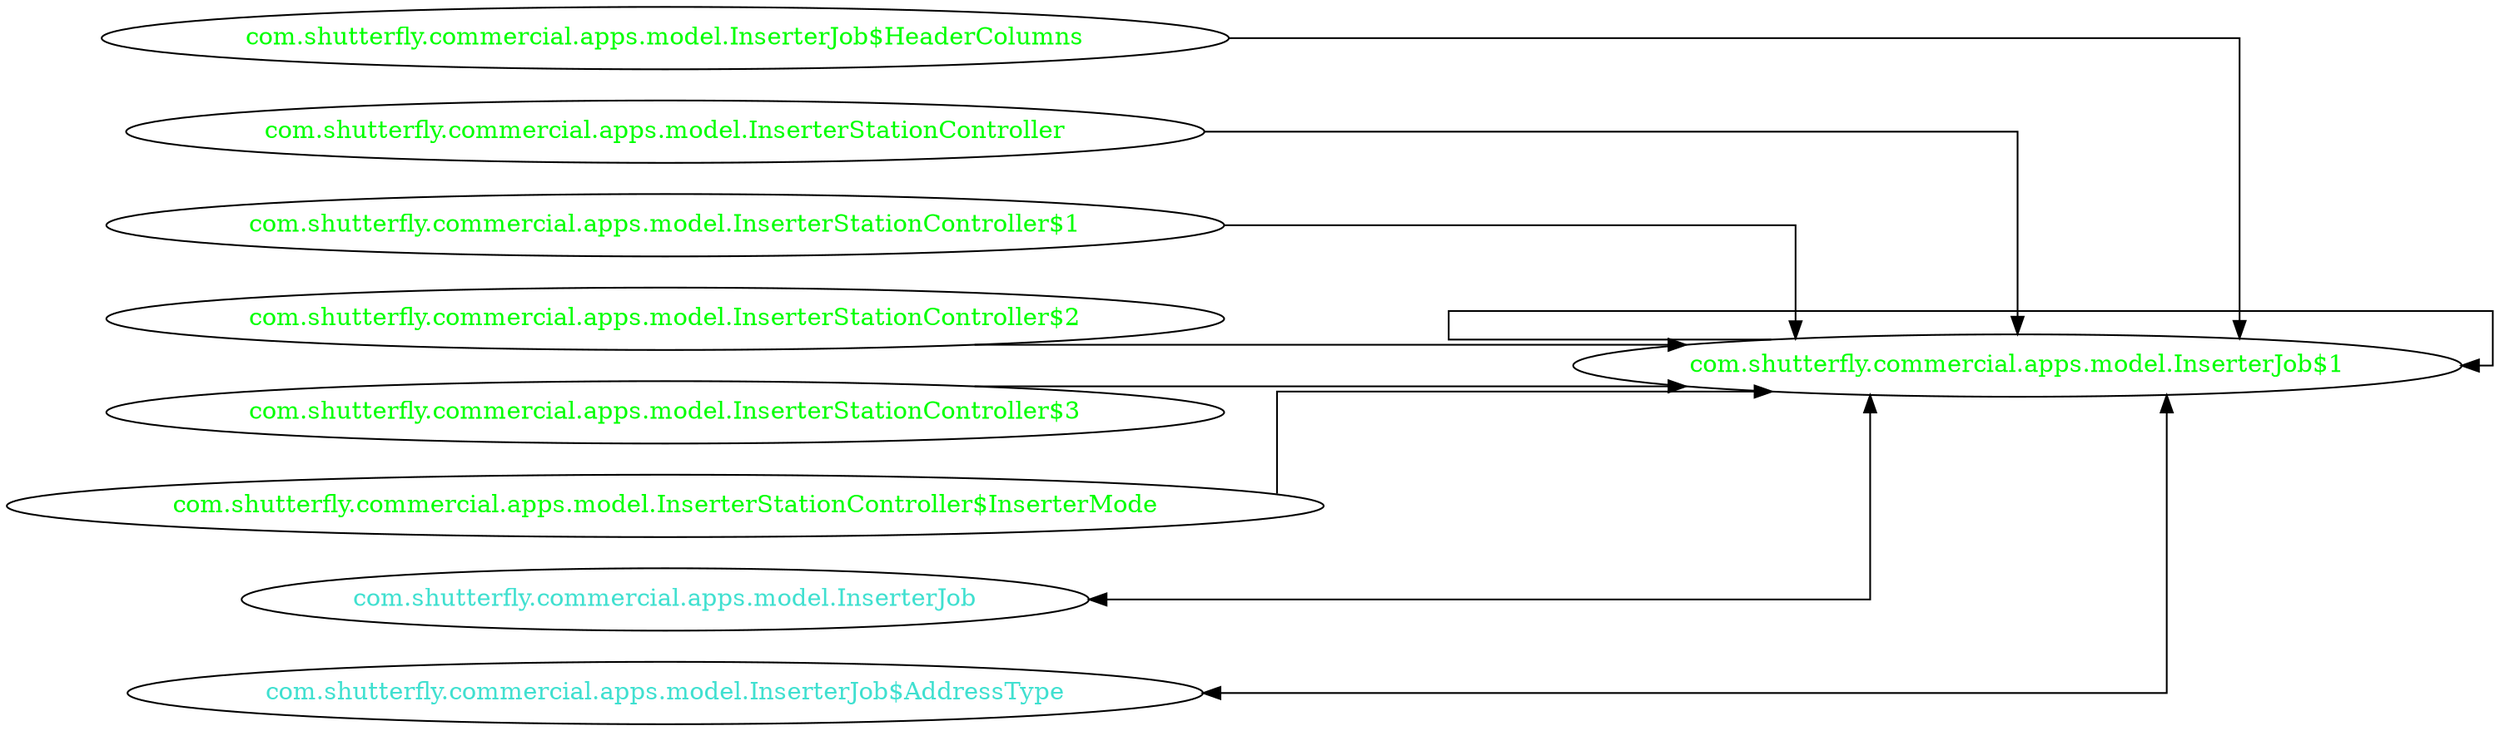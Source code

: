 digraph dependencyGraph {
 concentrate=true;
 ranksep="2.0";
 rankdir="LR"; 
 splines="ortho";
"com.shutterfly.commercial.apps.model.InserterJob$1" [fontcolor="red"];
"com.shutterfly.commercial.apps.model.InserterJob$1" [ fontcolor="green" ];
"com.shutterfly.commercial.apps.model.InserterJob$1"->"com.shutterfly.commercial.apps.model.InserterJob$1";
"com.shutterfly.commercial.apps.model.InserterJob$HeaderColumns" [ fontcolor="green" ];
"com.shutterfly.commercial.apps.model.InserterJob$HeaderColumns"->"com.shutterfly.commercial.apps.model.InserterJob$1";
"com.shutterfly.commercial.apps.model.InserterStationController" [ fontcolor="green" ];
"com.shutterfly.commercial.apps.model.InserterStationController"->"com.shutterfly.commercial.apps.model.InserterJob$1";
"com.shutterfly.commercial.apps.model.InserterStationController$1" [ fontcolor="green" ];
"com.shutterfly.commercial.apps.model.InserterStationController$1"->"com.shutterfly.commercial.apps.model.InserterJob$1";
"com.shutterfly.commercial.apps.model.InserterStationController$2" [ fontcolor="green" ];
"com.shutterfly.commercial.apps.model.InserterStationController$2"->"com.shutterfly.commercial.apps.model.InserterJob$1";
"com.shutterfly.commercial.apps.model.InserterStationController$3" [ fontcolor="green" ];
"com.shutterfly.commercial.apps.model.InserterStationController$3"->"com.shutterfly.commercial.apps.model.InserterJob$1";
"com.shutterfly.commercial.apps.model.InserterStationController$InserterMode" [ fontcolor="green" ];
"com.shutterfly.commercial.apps.model.InserterStationController$InserterMode"->"com.shutterfly.commercial.apps.model.InserterJob$1";
"com.shutterfly.commercial.apps.model.InserterJob" [ fontcolor="turquoise" ];
"com.shutterfly.commercial.apps.model.InserterJob"->"com.shutterfly.commercial.apps.model.InserterJob$1" [dir=both];
"com.shutterfly.commercial.apps.model.InserterJob$AddressType" [ fontcolor="turquoise" ];
"com.shutterfly.commercial.apps.model.InserterJob$AddressType"->"com.shutterfly.commercial.apps.model.InserterJob$1" [dir=both];
}